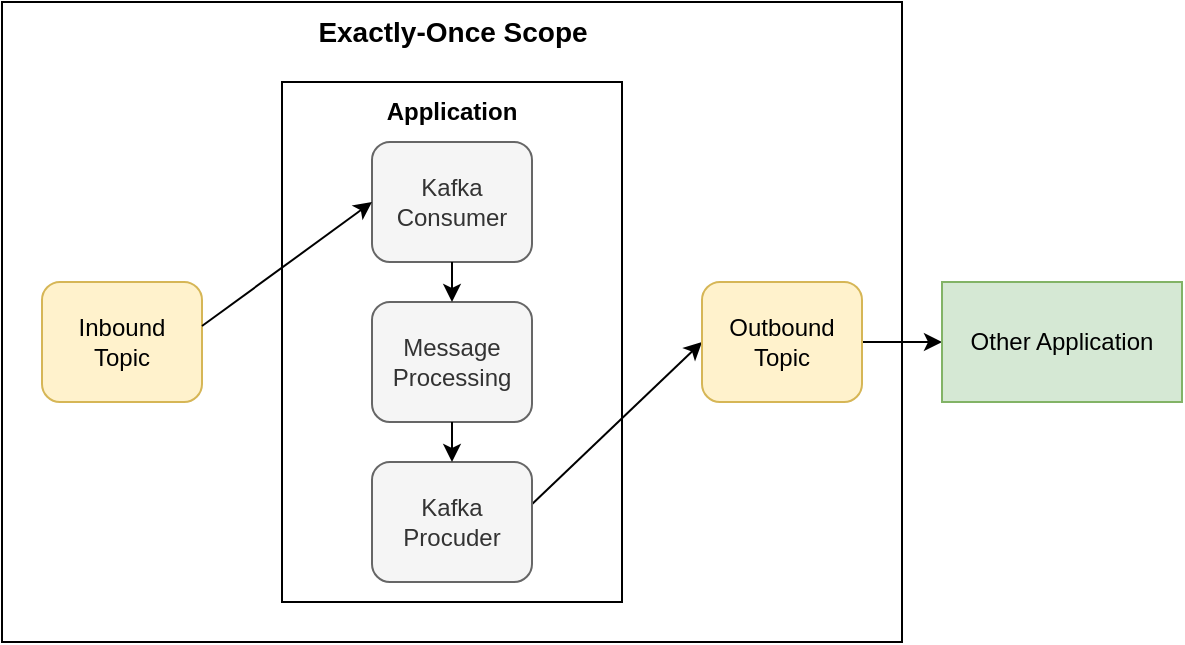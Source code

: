 <mxfile version="24.3.1" type="github">
  <diagram name="페이지-1" id="QFWL-PfNEV1lDPDZixy_">
    <mxGraphModel dx="524" dy="997" grid="1" gridSize="10" guides="1" tooltips="1" connect="1" arrows="1" fold="1" page="1" pageScale="1" pageWidth="1169" pageHeight="827" math="0" shadow="0">
      <root>
        <mxCell id="0" />
        <mxCell id="1" parent="0" />
        <mxCell id="oJk1DgS03SrkZ0PKrftB-16" value="" style="rounded=0;whiteSpace=wrap;html=1;fillColor=none;" parent="1" vertex="1">
          <mxGeometry x="60" y="100" width="450" height="320" as="geometry" />
        </mxCell>
        <mxCell id="oJk1DgS03SrkZ0PKrftB-1" value="Inbound &lt;br&gt;Topic" style="rounded=1;whiteSpace=wrap;html=1;fillColor=#fff2cc;strokeColor=#d6b656;" parent="1" vertex="1">
          <mxGeometry x="80" y="240" width="80" height="60" as="geometry" />
        </mxCell>
        <mxCell id="oJk1DgS03SrkZ0PKrftB-3" value="" style="rounded=0;whiteSpace=wrap;html=1;" parent="1" vertex="1">
          <mxGeometry x="200" y="140" width="170" height="260" as="geometry" />
        </mxCell>
        <mxCell id="oJk1DgS03SrkZ0PKrftB-4" value="Kafka Consumer" style="rounded=1;whiteSpace=wrap;html=1;fillColor=#f5f5f5;fontColor=#333333;strokeColor=#666666;" parent="1" vertex="1">
          <mxGeometry x="245" y="170" width="80" height="60" as="geometry" />
        </mxCell>
        <mxCell id="oJk1DgS03SrkZ0PKrftB-5" value="Message Processing" style="rounded=1;whiteSpace=wrap;html=1;fillColor=#f5f5f5;fontColor=#333333;strokeColor=#666666;" parent="1" vertex="1">
          <mxGeometry x="245" y="250" width="80" height="60" as="geometry" />
        </mxCell>
        <mxCell id="oJk1DgS03SrkZ0PKrftB-14" style="rounded=0;orthogonalLoop=1;jettySize=auto;html=1;entryX=0;entryY=0.5;entryDx=0;entryDy=0;exitX=0.988;exitY=0.367;exitDx=0;exitDy=0;exitPerimeter=0;" parent="1" source="oJk1DgS03SrkZ0PKrftB-6" target="oJk1DgS03SrkZ0PKrftB-11" edge="1">
          <mxGeometry relative="1" as="geometry" />
        </mxCell>
        <mxCell id="oJk1DgS03SrkZ0PKrftB-6" value="Kafka Procuder" style="rounded=1;whiteSpace=wrap;html=1;fillColor=#f5f5f5;fontColor=#333333;strokeColor=#666666;" parent="1" vertex="1">
          <mxGeometry x="245" y="330" width="80" height="60" as="geometry" />
        </mxCell>
        <mxCell id="oJk1DgS03SrkZ0PKrftB-7" value="&lt;b&gt;Application&lt;/b&gt;" style="text;html=1;align=center;verticalAlign=middle;whiteSpace=wrap;rounded=0;" parent="1" vertex="1">
          <mxGeometry x="255" y="140" width="60" height="30" as="geometry" />
        </mxCell>
        <mxCell id="oJk1DgS03SrkZ0PKrftB-8" value="" style="endArrow=classic;html=1;rounded=0;exitX=0.5;exitY=1;exitDx=0;exitDy=0;entryX=0.5;entryY=0;entryDx=0;entryDy=0;" parent="1" source="oJk1DgS03SrkZ0PKrftB-4" target="oJk1DgS03SrkZ0PKrftB-5" edge="1">
          <mxGeometry width="50" height="50" relative="1" as="geometry">
            <mxPoint x="190" y="440" as="sourcePoint" />
            <mxPoint x="240" y="390" as="targetPoint" />
          </mxGeometry>
        </mxCell>
        <mxCell id="oJk1DgS03SrkZ0PKrftB-10" value="" style="endArrow=classic;html=1;rounded=0;entryX=0.5;entryY=0;entryDx=0;entryDy=0;exitX=0.5;exitY=1;exitDx=0;exitDy=0;" parent="1" source="oJk1DgS03SrkZ0PKrftB-5" target="oJk1DgS03SrkZ0PKrftB-6" edge="1">
          <mxGeometry width="50" height="50" relative="1" as="geometry">
            <mxPoint x="190" y="440" as="sourcePoint" />
            <mxPoint x="240" y="390" as="targetPoint" />
          </mxGeometry>
        </mxCell>
        <mxCell id="oJk1DgS03SrkZ0PKrftB-15" style="edgeStyle=orthogonalEdgeStyle;rounded=0;orthogonalLoop=1;jettySize=auto;html=1;entryX=0;entryY=0.5;entryDx=0;entryDy=0;" parent="1" source="oJk1DgS03SrkZ0PKrftB-11" target="oJk1DgS03SrkZ0PKrftB-12" edge="1">
          <mxGeometry relative="1" as="geometry" />
        </mxCell>
        <mxCell id="oJk1DgS03SrkZ0PKrftB-11" value="Outbound Topic" style="rounded=1;whiteSpace=wrap;html=1;fillColor=#fff2cc;strokeColor=#d6b656;" parent="1" vertex="1">
          <mxGeometry x="410" y="240" width="80" height="60" as="geometry" />
        </mxCell>
        <mxCell id="oJk1DgS03SrkZ0PKrftB-12" value="Other Application" style="rounded=0;whiteSpace=wrap;html=1;fillColor=#d5e8d4;strokeColor=#82b366;" parent="1" vertex="1">
          <mxGeometry x="530" y="240" width="120" height="60" as="geometry" />
        </mxCell>
        <mxCell id="oJk1DgS03SrkZ0PKrftB-13" style="rounded=0;orthogonalLoop=1;jettySize=auto;html=1;entryX=0;entryY=0.5;entryDx=0;entryDy=0;exitX=1;exitY=0.367;exitDx=0;exitDy=0;exitPerimeter=0;" parent="1" source="oJk1DgS03SrkZ0PKrftB-1" target="oJk1DgS03SrkZ0PKrftB-4" edge="1">
          <mxGeometry relative="1" as="geometry" />
        </mxCell>
        <mxCell id="oJk1DgS03SrkZ0PKrftB-17" value="&lt;b&gt;&lt;font style=&quot;font-size: 14px;&quot;&gt;Exactly-Once Scope&lt;/font&gt;&lt;/b&gt;" style="text;html=1;align=center;verticalAlign=middle;whiteSpace=wrap;rounded=0;" parent="1" vertex="1">
          <mxGeometry x="212.5" y="100" width="145" height="30" as="geometry" />
        </mxCell>
      </root>
    </mxGraphModel>
  </diagram>
</mxfile>
